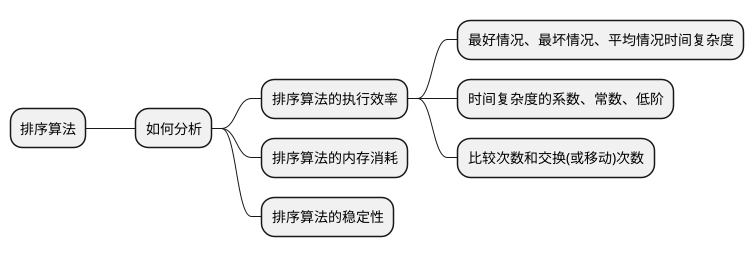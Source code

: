 @startmindmap

* 排序算法

** 如何分析

*** 排序算法的执行效率
**** 最好情况、最坏情况、平均情况时间复杂度
**** 时间复杂度的系数、常数、低阶
**** 比较次数和交换(或移动)次数

*** 排序算法的内存消耗

*** 排序算法的稳定性

@endmindmap
